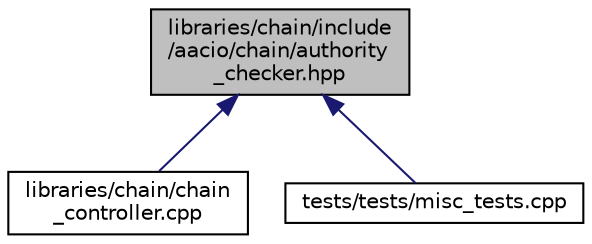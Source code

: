 digraph "libraries/chain/include/aacio/chain/authority_checker.hpp"
{
  edge [fontname="Helvetica",fontsize="10",labelfontname="Helvetica",labelfontsize="10"];
  node [fontname="Helvetica",fontsize="10",shape=record];
  Node158 [label="libraries/chain/include\l/aacio/chain/authority\l_checker.hpp",height=0.2,width=0.4,color="black", fillcolor="grey75", style="filled", fontcolor="black"];
  Node158 -> Node159 [dir="back",color="midnightblue",fontsize="10",style="solid"];
  Node159 [label="libraries/chain/chain\l_controller.cpp",height=0.2,width=0.4,color="black", fillcolor="white", style="filled",URL="$chain__controller_8cpp.html"];
  Node158 -> Node160 [dir="back",color="midnightblue",fontsize="10",style="solid"];
  Node160 [label="tests/tests/misc_tests.cpp",height=0.2,width=0.4,color="black", fillcolor="white", style="filled",URL="$misc__tests_8cpp.html"];
}

